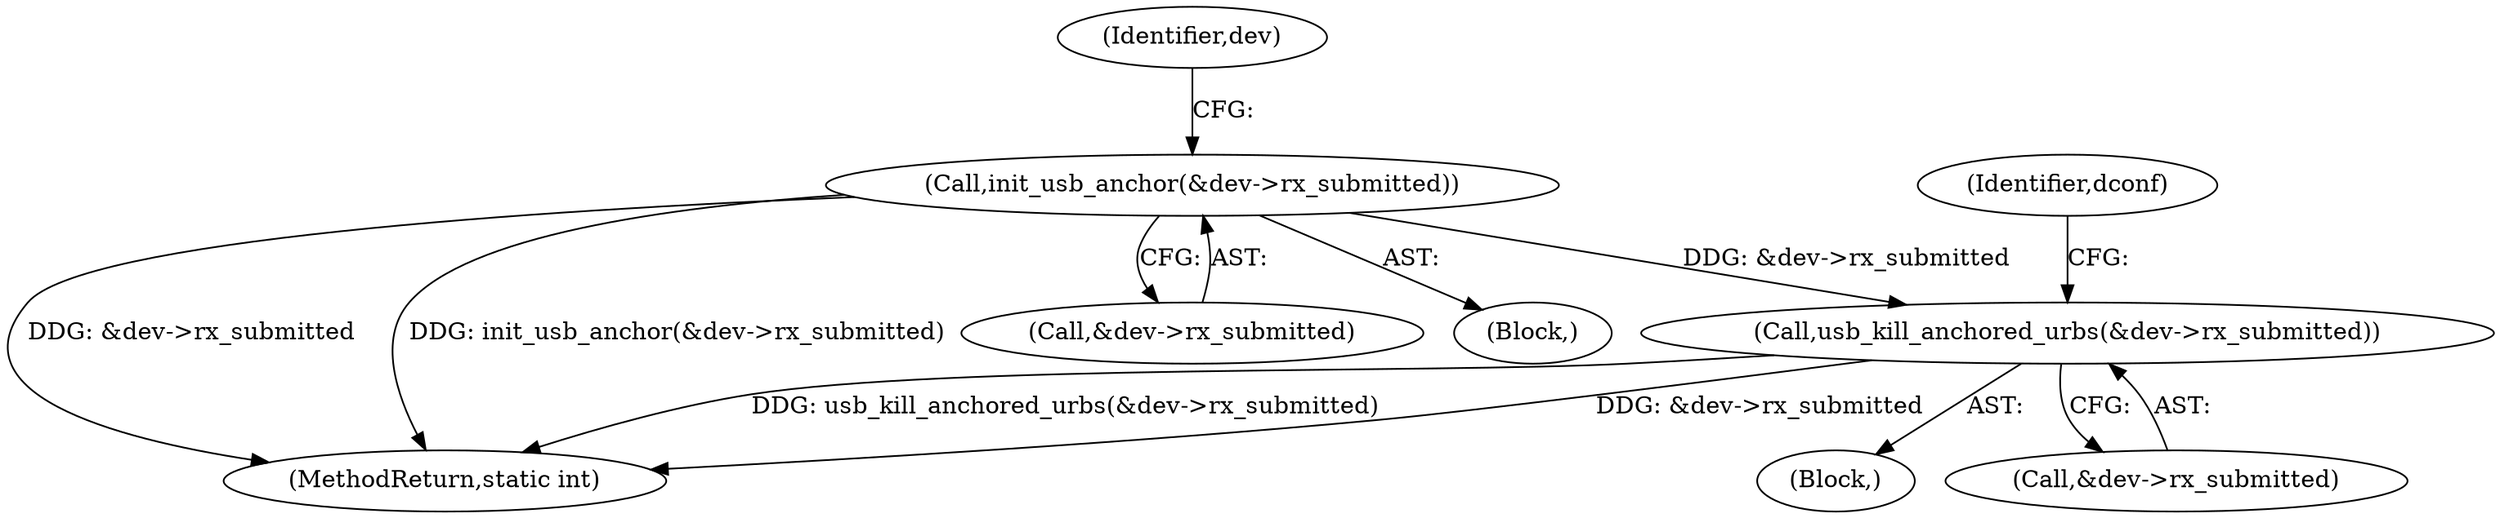 digraph "0_linux_c919a3069c775c1c876bec55e00b2305d5125caa@pointer" {
"1000362" [label="(Call,usb_kill_anchored_urbs(&dev->rx_submitted))"];
"1000288" [label="(Call,init_usb_anchor(&dev->rx_submitted))"];
"1000363" [label="(Call,&dev->rx_submitted)"];
"1000362" [label="(Call,usb_kill_anchored_urbs(&dev->rx_submitted))"];
"1000368" [label="(Identifier,dconf)"];
"1000386" [label="(MethodReturn,static int)"];
"1000289" [label="(Call,&dev->rx_submitted)"];
"1000296" [label="(Identifier,dev)"];
"1000335" [label="(Block,)"];
"1000288" [label="(Call,init_usb_anchor(&dev->rx_submitted))"];
"1000107" [label="(Block,)"];
"1000362" -> "1000335"  [label="AST: "];
"1000362" -> "1000363"  [label="CFG: "];
"1000363" -> "1000362"  [label="AST: "];
"1000368" -> "1000362"  [label="CFG: "];
"1000362" -> "1000386"  [label="DDG: usb_kill_anchored_urbs(&dev->rx_submitted)"];
"1000362" -> "1000386"  [label="DDG: &dev->rx_submitted"];
"1000288" -> "1000362"  [label="DDG: &dev->rx_submitted"];
"1000288" -> "1000107"  [label="AST: "];
"1000288" -> "1000289"  [label="CFG: "];
"1000289" -> "1000288"  [label="AST: "];
"1000296" -> "1000288"  [label="CFG: "];
"1000288" -> "1000386"  [label="DDG: &dev->rx_submitted"];
"1000288" -> "1000386"  [label="DDG: init_usb_anchor(&dev->rx_submitted)"];
}
